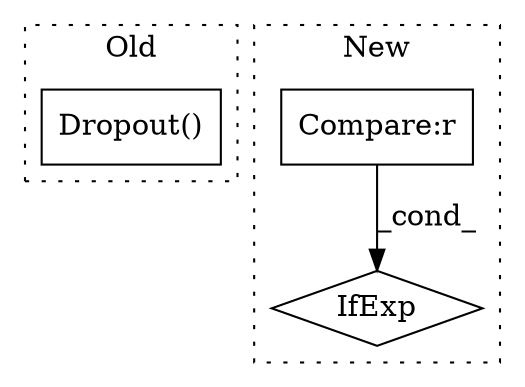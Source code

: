 digraph G {
subgraph cluster0 {
1 [label="Dropout()" a="75" s="3529" l="21" shape="box"];
label = "Old";
style="dotted";
}
subgraph cluster1 {
2 [label="IfExp" a="51" s="2311,2334" l="4,6" shape="diamond"];
3 [label="Compare:r" a="40" s="2315" l="19" shape="box"];
label = "New";
style="dotted";
}
3 -> 2 [label="_cond_"];
}